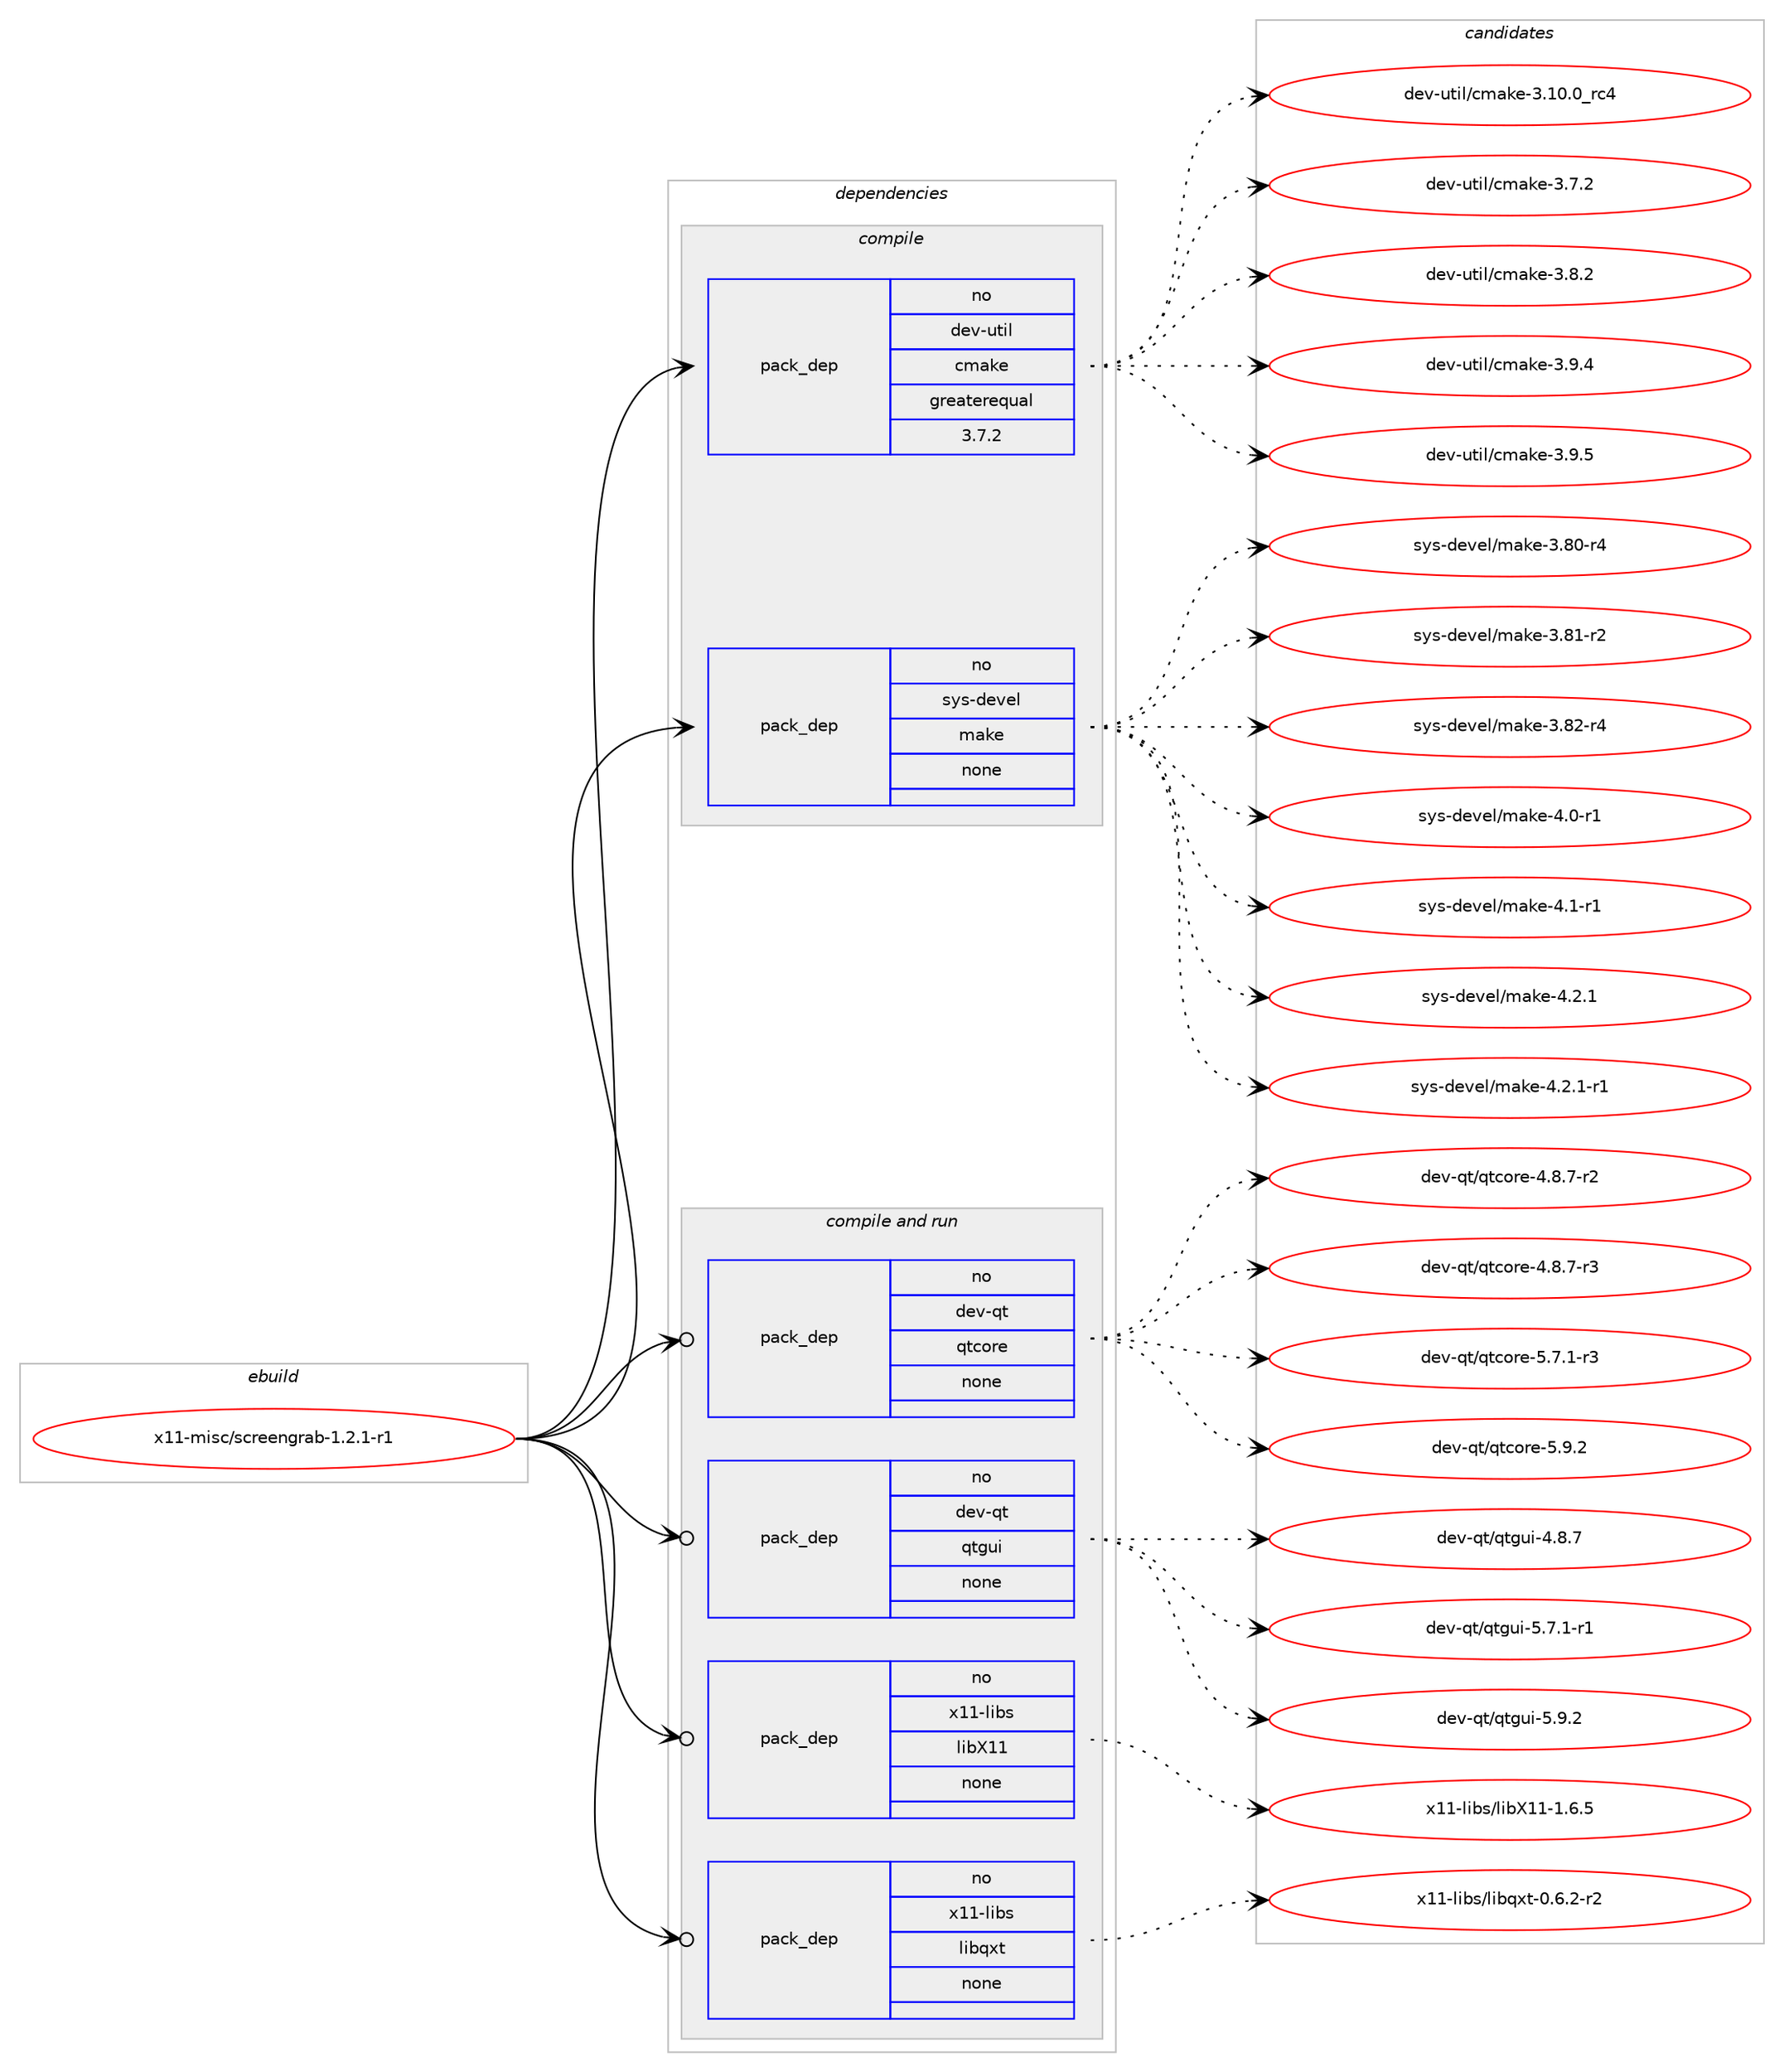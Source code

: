 digraph prolog {

# *************
# Graph options
# *************

newrank=true;
concentrate=true;
compound=true;
graph [rankdir=LR,fontname=Helvetica,fontsize=10,ranksep=1.5];#, ranksep=2.5, nodesep=0.2];
edge  [arrowhead=vee];
node  [fontname=Helvetica,fontsize=10];

# **********
# The ebuild
# **********

subgraph cluster_leftcol {
color=gray;
rank=same;
label=<<i>ebuild</i>>;
id [label="x11-misc/screengrab-1.2.1-r1", color=red, width=4, href="../x11-misc/screengrab-1.2.1-r1.svg"];
}

# ****************
# The dependencies
# ****************

subgraph cluster_midcol {
color=gray;
label=<<i>dependencies</i>>;
subgraph cluster_compile {
fillcolor="#eeeeee";
style=filled;
label=<<i>compile</i>>;
subgraph pack390821 {
dependency523908 [label=<<TABLE BORDER="0" CELLBORDER="1" CELLSPACING="0" CELLPADDING="4" WIDTH="220"><TR><TD ROWSPAN="6" CELLPADDING="30">pack_dep</TD></TR><TR><TD WIDTH="110">no</TD></TR><TR><TD>dev-util</TD></TR><TR><TD>cmake</TD></TR><TR><TD>greaterequal</TD></TR><TR><TD>3.7.2</TD></TR></TABLE>>, shape=none, color=blue];
}
id:e -> dependency523908:w [weight=20,style="solid",arrowhead="vee"];
subgraph pack390822 {
dependency523909 [label=<<TABLE BORDER="0" CELLBORDER="1" CELLSPACING="0" CELLPADDING="4" WIDTH="220"><TR><TD ROWSPAN="6" CELLPADDING="30">pack_dep</TD></TR><TR><TD WIDTH="110">no</TD></TR><TR><TD>sys-devel</TD></TR><TR><TD>make</TD></TR><TR><TD>none</TD></TR><TR><TD></TD></TR></TABLE>>, shape=none, color=blue];
}
id:e -> dependency523909:w [weight=20,style="solid",arrowhead="vee"];
}
subgraph cluster_compileandrun {
fillcolor="#eeeeee";
style=filled;
label=<<i>compile and run</i>>;
subgraph pack390823 {
dependency523910 [label=<<TABLE BORDER="0" CELLBORDER="1" CELLSPACING="0" CELLPADDING="4" WIDTH="220"><TR><TD ROWSPAN="6" CELLPADDING="30">pack_dep</TD></TR><TR><TD WIDTH="110">no</TD></TR><TR><TD>dev-qt</TD></TR><TR><TD>qtcore</TD></TR><TR><TD>none</TD></TR><TR><TD></TD></TR></TABLE>>, shape=none, color=blue];
}
id:e -> dependency523910:w [weight=20,style="solid",arrowhead="odotvee"];
subgraph pack390824 {
dependency523911 [label=<<TABLE BORDER="0" CELLBORDER="1" CELLSPACING="0" CELLPADDING="4" WIDTH="220"><TR><TD ROWSPAN="6" CELLPADDING="30">pack_dep</TD></TR><TR><TD WIDTH="110">no</TD></TR><TR><TD>dev-qt</TD></TR><TR><TD>qtgui</TD></TR><TR><TD>none</TD></TR><TR><TD></TD></TR></TABLE>>, shape=none, color=blue];
}
id:e -> dependency523911:w [weight=20,style="solid",arrowhead="odotvee"];
subgraph pack390825 {
dependency523912 [label=<<TABLE BORDER="0" CELLBORDER="1" CELLSPACING="0" CELLPADDING="4" WIDTH="220"><TR><TD ROWSPAN="6" CELLPADDING="30">pack_dep</TD></TR><TR><TD WIDTH="110">no</TD></TR><TR><TD>x11-libs</TD></TR><TR><TD>libX11</TD></TR><TR><TD>none</TD></TR><TR><TD></TD></TR></TABLE>>, shape=none, color=blue];
}
id:e -> dependency523912:w [weight=20,style="solid",arrowhead="odotvee"];
subgraph pack390826 {
dependency523913 [label=<<TABLE BORDER="0" CELLBORDER="1" CELLSPACING="0" CELLPADDING="4" WIDTH="220"><TR><TD ROWSPAN="6" CELLPADDING="30">pack_dep</TD></TR><TR><TD WIDTH="110">no</TD></TR><TR><TD>x11-libs</TD></TR><TR><TD>libqxt</TD></TR><TR><TD>none</TD></TR><TR><TD></TD></TR></TABLE>>, shape=none, color=blue];
}
id:e -> dependency523913:w [weight=20,style="solid",arrowhead="odotvee"];
}
subgraph cluster_run {
fillcolor="#eeeeee";
style=filled;
label=<<i>run</i>>;
}
}

# **************
# The candidates
# **************

subgraph cluster_choices {
rank=same;
color=gray;
label=<<i>candidates</i>>;

subgraph choice390821 {
color=black;
nodesep=1;
choice1001011184511711610510847991099710710145514649484648951149952 [label="dev-util/cmake-3.10.0_rc4", color=red, width=4,href="../dev-util/cmake-3.10.0_rc4.svg"];
choice10010111845117116105108479910997107101455146554650 [label="dev-util/cmake-3.7.2", color=red, width=4,href="../dev-util/cmake-3.7.2.svg"];
choice10010111845117116105108479910997107101455146564650 [label="dev-util/cmake-3.8.2", color=red, width=4,href="../dev-util/cmake-3.8.2.svg"];
choice10010111845117116105108479910997107101455146574652 [label="dev-util/cmake-3.9.4", color=red, width=4,href="../dev-util/cmake-3.9.4.svg"];
choice10010111845117116105108479910997107101455146574653 [label="dev-util/cmake-3.9.5", color=red, width=4,href="../dev-util/cmake-3.9.5.svg"];
dependency523908:e -> choice1001011184511711610510847991099710710145514649484648951149952:w [style=dotted,weight="100"];
dependency523908:e -> choice10010111845117116105108479910997107101455146554650:w [style=dotted,weight="100"];
dependency523908:e -> choice10010111845117116105108479910997107101455146564650:w [style=dotted,weight="100"];
dependency523908:e -> choice10010111845117116105108479910997107101455146574652:w [style=dotted,weight="100"];
dependency523908:e -> choice10010111845117116105108479910997107101455146574653:w [style=dotted,weight="100"];
}
subgraph choice390822 {
color=black;
nodesep=1;
choice11512111545100101118101108471099710710145514656484511452 [label="sys-devel/make-3.80-r4", color=red, width=4,href="../sys-devel/make-3.80-r4.svg"];
choice11512111545100101118101108471099710710145514656494511450 [label="sys-devel/make-3.81-r2", color=red, width=4,href="../sys-devel/make-3.81-r2.svg"];
choice11512111545100101118101108471099710710145514656504511452 [label="sys-devel/make-3.82-r4", color=red, width=4,href="../sys-devel/make-3.82-r4.svg"];
choice115121115451001011181011084710997107101455246484511449 [label="sys-devel/make-4.0-r1", color=red, width=4,href="../sys-devel/make-4.0-r1.svg"];
choice115121115451001011181011084710997107101455246494511449 [label="sys-devel/make-4.1-r1", color=red, width=4,href="../sys-devel/make-4.1-r1.svg"];
choice115121115451001011181011084710997107101455246504649 [label="sys-devel/make-4.2.1", color=red, width=4,href="../sys-devel/make-4.2.1.svg"];
choice1151211154510010111810110847109971071014552465046494511449 [label="sys-devel/make-4.2.1-r1", color=red, width=4,href="../sys-devel/make-4.2.1-r1.svg"];
dependency523909:e -> choice11512111545100101118101108471099710710145514656484511452:w [style=dotted,weight="100"];
dependency523909:e -> choice11512111545100101118101108471099710710145514656494511450:w [style=dotted,weight="100"];
dependency523909:e -> choice11512111545100101118101108471099710710145514656504511452:w [style=dotted,weight="100"];
dependency523909:e -> choice115121115451001011181011084710997107101455246484511449:w [style=dotted,weight="100"];
dependency523909:e -> choice115121115451001011181011084710997107101455246494511449:w [style=dotted,weight="100"];
dependency523909:e -> choice115121115451001011181011084710997107101455246504649:w [style=dotted,weight="100"];
dependency523909:e -> choice1151211154510010111810110847109971071014552465046494511449:w [style=dotted,weight="100"];
}
subgraph choice390823 {
color=black;
nodesep=1;
choice1001011184511311647113116991111141014552465646554511450 [label="dev-qt/qtcore-4.8.7-r2", color=red, width=4,href="../dev-qt/qtcore-4.8.7-r2.svg"];
choice1001011184511311647113116991111141014552465646554511451 [label="dev-qt/qtcore-4.8.7-r3", color=red, width=4,href="../dev-qt/qtcore-4.8.7-r3.svg"];
choice1001011184511311647113116991111141014553465546494511451 [label="dev-qt/qtcore-5.7.1-r3", color=red, width=4,href="../dev-qt/qtcore-5.7.1-r3.svg"];
choice100101118451131164711311699111114101455346574650 [label="dev-qt/qtcore-5.9.2", color=red, width=4,href="../dev-qt/qtcore-5.9.2.svg"];
dependency523910:e -> choice1001011184511311647113116991111141014552465646554511450:w [style=dotted,weight="100"];
dependency523910:e -> choice1001011184511311647113116991111141014552465646554511451:w [style=dotted,weight="100"];
dependency523910:e -> choice1001011184511311647113116991111141014553465546494511451:w [style=dotted,weight="100"];
dependency523910:e -> choice100101118451131164711311699111114101455346574650:w [style=dotted,weight="100"];
}
subgraph choice390824 {
color=black;
nodesep=1;
choice1001011184511311647113116103117105455246564655 [label="dev-qt/qtgui-4.8.7", color=red, width=4,href="../dev-qt/qtgui-4.8.7.svg"];
choice10010111845113116471131161031171054553465546494511449 [label="dev-qt/qtgui-5.7.1-r1", color=red, width=4,href="../dev-qt/qtgui-5.7.1-r1.svg"];
choice1001011184511311647113116103117105455346574650 [label="dev-qt/qtgui-5.9.2", color=red, width=4,href="../dev-qt/qtgui-5.9.2.svg"];
dependency523911:e -> choice1001011184511311647113116103117105455246564655:w [style=dotted,weight="100"];
dependency523911:e -> choice10010111845113116471131161031171054553465546494511449:w [style=dotted,weight="100"];
dependency523911:e -> choice1001011184511311647113116103117105455346574650:w [style=dotted,weight="100"];
}
subgraph choice390825 {
color=black;
nodesep=1;
choice120494945108105981154710810598884949454946544653 [label="x11-libs/libX11-1.6.5", color=red, width=4,href="../x11-libs/libX11-1.6.5.svg"];
dependency523912:e -> choice120494945108105981154710810598884949454946544653:w [style=dotted,weight="100"];
}
subgraph choice390826 {
color=black;
nodesep=1;
choice1204949451081059811547108105981131201164548465446504511450 [label="x11-libs/libqxt-0.6.2-r2", color=red, width=4,href="../x11-libs/libqxt-0.6.2-r2.svg"];
dependency523913:e -> choice1204949451081059811547108105981131201164548465446504511450:w [style=dotted,weight="100"];
}
}

}

